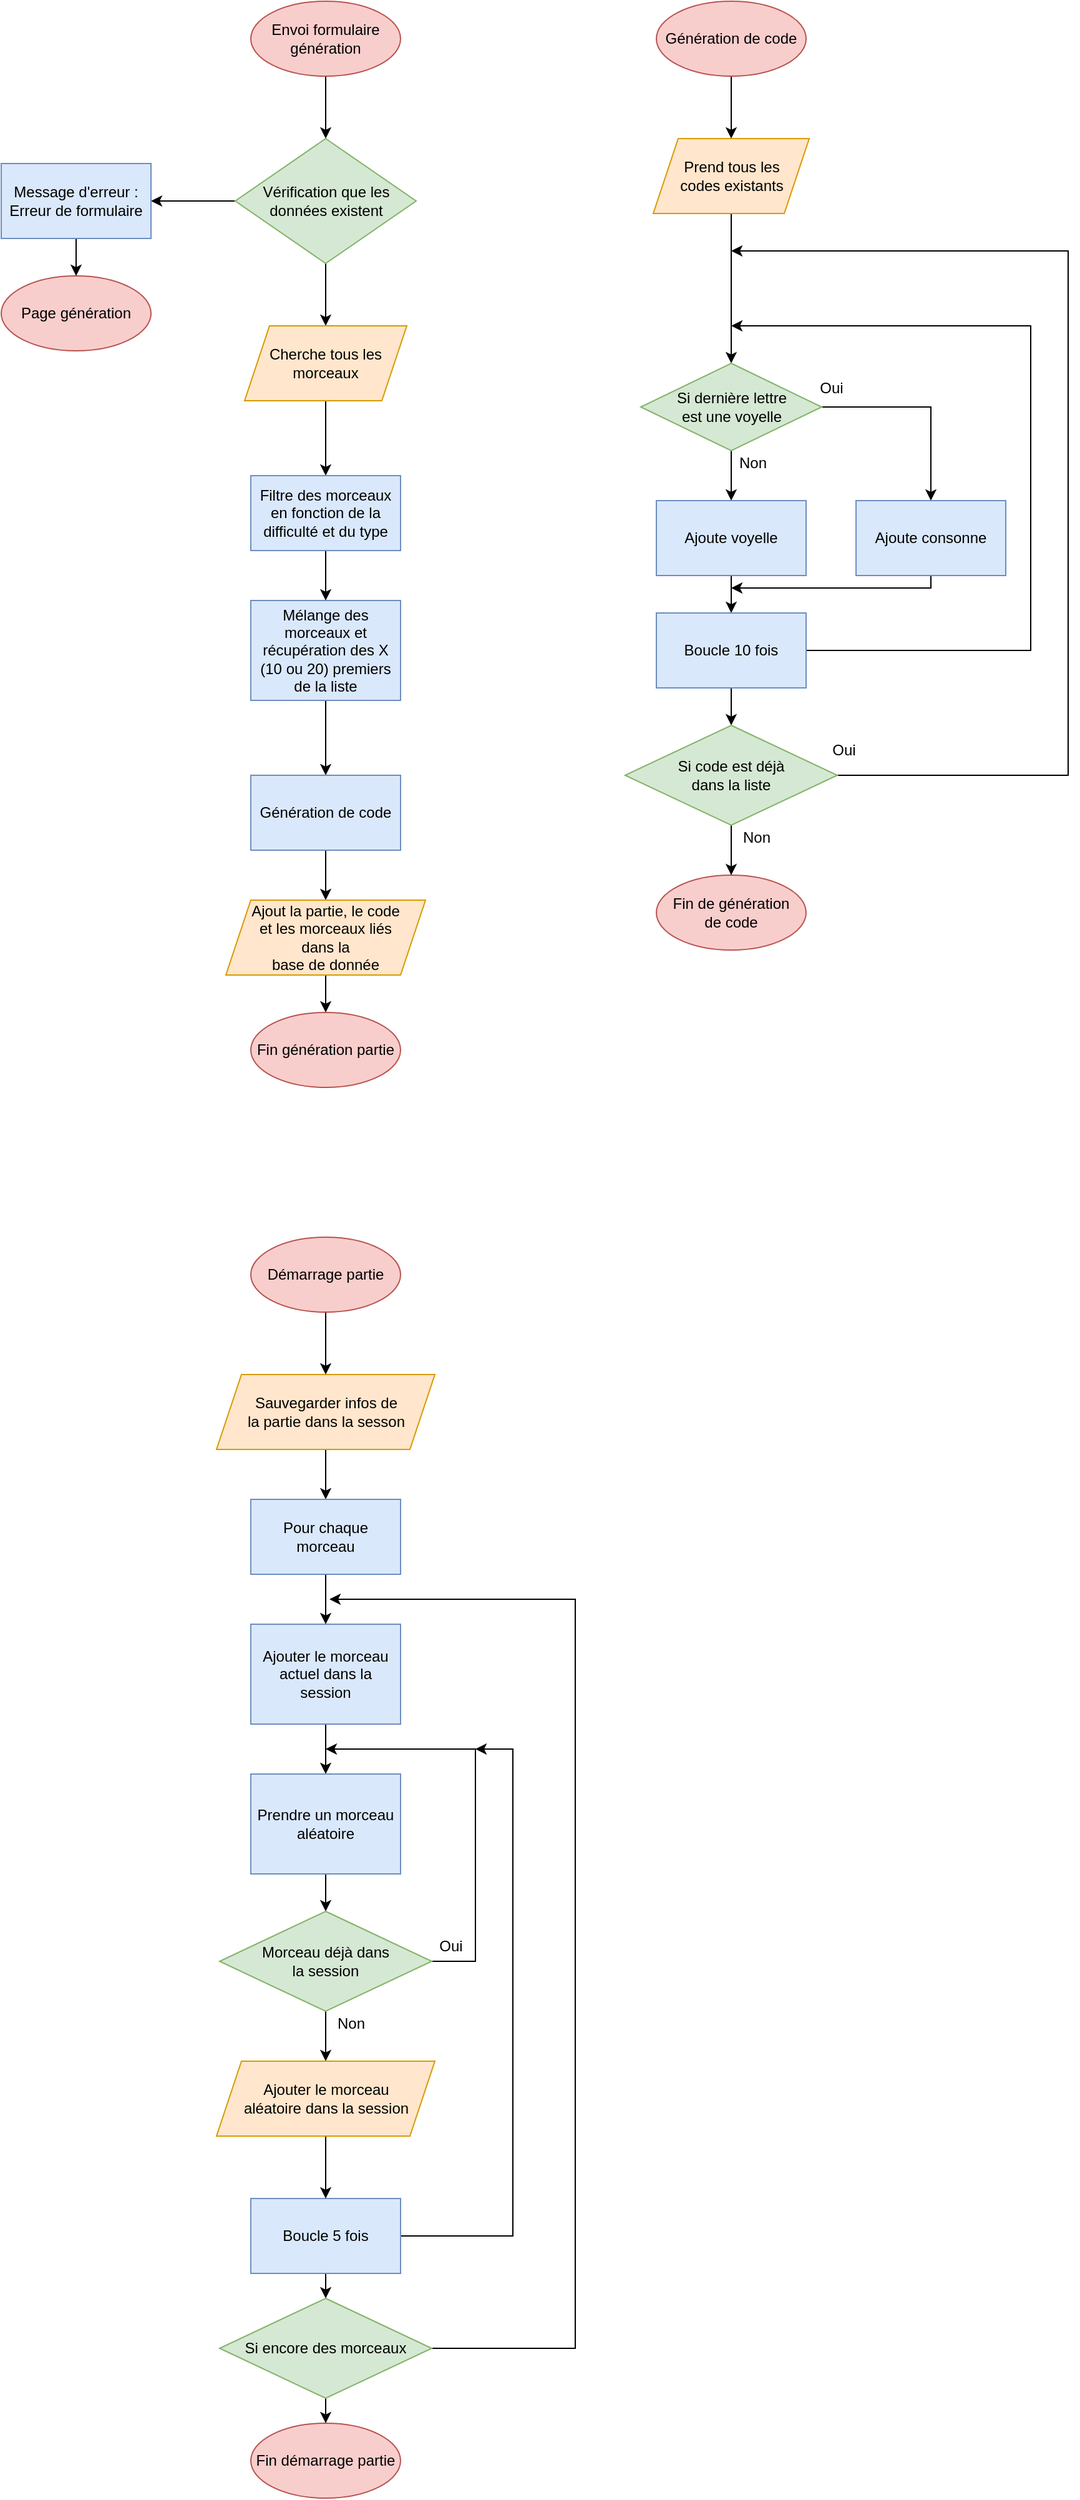 <mxfile version="14.6.13" type="device"><diagram id="AZ0pL0yeE31RmLNYWBjG" name="Page-1"><mxGraphModel dx="1660" dy="1000" grid="1" gridSize="10" guides="1" tooltips="1" connect="1" arrows="1" fold="1" page="1" pageScale="1" pageWidth="827" pageHeight="1169" math="0" shadow="0"><root><mxCell id="0"/><mxCell id="1" parent="0"/><mxCell id="qas8yCtFfubwU2n-jOo3-7" style="edgeStyle=orthogonalEdgeStyle;rounded=0;orthogonalLoop=1;jettySize=auto;html=1;exitX=0.5;exitY=1;exitDx=0;exitDy=0;entryX=0.5;entryY=0;entryDx=0;entryDy=0;" edge="1" parent="1" source="qas8yCtFfubwU2n-jOo3-1" target="qas8yCtFfubwU2n-jOo3-2"><mxGeometry relative="1" as="geometry"/></mxCell><mxCell id="qas8yCtFfubwU2n-jOo3-1" value="Envoi formulaire génération" style="ellipse;whiteSpace=wrap;html=1;fillColor=#f8cecc;strokeColor=#b85450;" vertex="1" parent="1"><mxGeometry x="300" y="50" width="120" height="60" as="geometry"/></mxCell><mxCell id="qas8yCtFfubwU2n-jOo3-5" style="edgeStyle=orthogonalEdgeStyle;rounded=0;orthogonalLoop=1;jettySize=auto;html=1;exitX=0;exitY=0.5;exitDx=0;exitDy=0;entryX=1;entryY=0.5;entryDx=0;entryDy=0;" edge="1" parent="1" source="qas8yCtFfubwU2n-jOo3-2" target="qas8yCtFfubwU2n-jOo3-4"><mxGeometry relative="1" as="geometry"/></mxCell><mxCell id="qas8yCtFfubwU2n-jOo3-9" style="edgeStyle=orthogonalEdgeStyle;rounded=0;orthogonalLoop=1;jettySize=auto;html=1;exitX=0.5;exitY=1;exitDx=0;exitDy=0;entryX=0.5;entryY=0;entryDx=0;entryDy=0;" edge="1" parent="1" source="qas8yCtFfubwU2n-jOo3-2" target="qas8yCtFfubwU2n-jOo3-8"><mxGeometry relative="1" as="geometry"/></mxCell><mxCell id="qas8yCtFfubwU2n-jOo3-2" value="Vérification que les données existent" style="rhombus;whiteSpace=wrap;html=1;fillColor=#d5e8d4;strokeColor=#82b366;" vertex="1" parent="1"><mxGeometry x="287.5" y="160" width="145" height="100" as="geometry"/></mxCell><mxCell id="qas8yCtFfubwU2n-jOo3-3" value="Page génération" style="ellipse;whiteSpace=wrap;html=1;fillColor=#f8cecc;strokeColor=#b85450;" vertex="1" parent="1"><mxGeometry x="100" y="270" width="120" height="60" as="geometry"/></mxCell><mxCell id="qas8yCtFfubwU2n-jOo3-6" style="edgeStyle=orthogonalEdgeStyle;rounded=0;orthogonalLoop=1;jettySize=auto;html=1;exitX=0.5;exitY=1;exitDx=0;exitDy=0;entryX=0.5;entryY=0;entryDx=0;entryDy=0;" edge="1" parent="1" source="qas8yCtFfubwU2n-jOo3-4" target="qas8yCtFfubwU2n-jOo3-3"><mxGeometry relative="1" as="geometry"/></mxCell><mxCell id="qas8yCtFfubwU2n-jOo3-4" value="Message d'erreur : Erreur de formulaire" style="rounded=0;whiteSpace=wrap;html=1;fillColor=#dae8fc;strokeColor=#6c8ebf;" vertex="1" parent="1"><mxGeometry x="100" y="180" width="120" height="60" as="geometry"/></mxCell><mxCell id="qas8yCtFfubwU2n-jOo3-11" style="edgeStyle=orthogonalEdgeStyle;rounded=0;orthogonalLoop=1;jettySize=auto;html=1;exitX=0.5;exitY=1;exitDx=0;exitDy=0;entryX=0.5;entryY=0;entryDx=0;entryDy=0;" edge="1" parent="1" source="qas8yCtFfubwU2n-jOo3-8" target="qas8yCtFfubwU2n-jOo3-10"><mxGeometry relative="1" as="geometry"/></mxCell><mxCell id="qas8yCtFfubwU2n-jOo3-8" value="Cherche tous les morceaux" style="shape=parallelogram;perimeter=parallelogramPerimeter;whiteSpace=wrap;html=1;fixedSize=1;fontStyle=0;fillColor=#ffe6cc;strokeColor=#d79b00;" vertex="1" parent="1"><mxGeometry x="295" y="310" width="130" height="60" as="geometry"/></mxCell><mxCell id="qas8yCtFfubwU2n-jOo3-45" style="edgeStyle=orthogonalEdgeStyle;rounded=0;orthogonalLoop=1;jettySize=auto;html=1;exitX=0.5;exitY=1;exitDx=0;exitDy=0;entryX=0.5;entryY=0;entryDx=0;entryDy=0;" edge="1" parent="1" source="qas8yCtFfubwU2n-jOo3-10" target="qas8yCtFfubwU2n-jOo3-12"><mxGeometry relative="1" as="geometry"/></mxCell><mxCell id="qas8yCtFfubwU2n-jOo3-10" value="Filtre des morceaux en fonction de la difficulté et du type" style="rounded=0;whiteSpace=wrap;html=1;fillColor=#dae8fc;strokeColor=#6c8ebf;" vertex="1" parent="1"><mxGeometry x="300" y="430" width="120" height="60" as="geometry"/></mxCell><mxCell id="qas8yCtFfubwU2n-jOo3-46" style="edgeStyle=orthogonalEdgeStyle;rounded=0;orthogonalLoop=1;jettySize=auto;html=1;exitX=0.5;exitY=1;exitDx=0;exitDy=0;entryX=0.5;entryY=0;entryDx=0;entryDy=0;" edge="1" parent="1" source="qas8yCtFfubwU2n-jOo3-12" target="qas8yCtFfubwU2n-jOo3-44"><mxGeometry relative="1" as="geometry"/></mxCell><mxCell id="qas8yCtFfubwU2n-jOo3-12" value="Mélange des morceaux et récupération des X (10 ou 20) premiers de la liste" style="rounded=0;whiteSpace=wrap;html=1;fillColor=#dae8fc;strokeColor=#6c8ebf;" vertex="1" parent="1"><mxGeometry x="300" y="530" width="120" height="80" as="geometry"/></mxCell><mxCell id="qas8yCtFfubwU2n-jOo3-37" style="edgeStyle=orthogonalEdgeStyle;rounded=0;orthogonalLoop=1;jettySize=auto;html=1;exitX=0.5;exitY=1;exitDx=0;exitDy=0;entryX=0.5;entryY=0;entryDx=0;entryDy=0;" edge="1" parent="1" source="qas8yCtFfubwU2n-jOo3-13" target="qas8yCtFfubwU2n-jOo3-17"><mxGeometry relative="1" as="geometry"/></mxCell><mxCell id="qas8yCtFfubwU2n-jOo3-13" value="Génération de code" style="ellipse;whiteSpace=wrap;html=1;fillColor=#f8cecc;strokeColor=#b85450;" vertex="1" parent="1"><mxGeometry x="625" y="50" width="120" height="60" as="geometry"/></mxCell><mxCell id="qas8yCtFfubwU2n-jOo3-14" value="&lt;div&gt;Fin de génération &lt;br&gt;&lt;/div&gt;&lt;div&gt;de code&lt;/div&gt;" style="ellipse;whiteSpace=wrap;html=1;fillColor=#f8cecc;strokeColor=#b85450;" vertex="1" parent="1"><mxGeometry x="625" y="750" width="120" height="60" as="geometry"/></mxCell><mxCell id="qas8yCtFfubwU2n-jOo3-33" style="edgeStyle=orthogonalEdgeStyle;rounded=0;orthogonalLoop=1;jettySize=auto;html=1;exitX=0.5;exitY=1;exitDx=0;exitDy=0;entryX=0.5;entryY=0;entryDx=0;entryDy=0;" edge="1" parent="1" source="qas8yCtFfubwU2n-jOo3-17" target="qas8yCtFfubwU2n-jOo3-18"><mxGeometry relative="1" as="geometry"/></mxCell><mxCell id="qas8yCtFfubwU2n-jOo3-17" value="&lt;div&gt;Prend tous les &lt;br&gt;&lt;/div&gt;&lt;div&gt;codes existants&lt;/div&gt;" style="shape=parallelogram;perimeter=parallelogramPerimeter;whiteSpace=wrap;html=1;fixedSize=1;fontStyle=0;fillColor=#ffe6cc;strokeColor=#d79b00;" vertex="1" parent="1"><mxGeometry x="622.5" y="160" width="125" height="60" as="geometry"/></mxCell><mxCell id="qas8yCtFfubwU2n-jOo3-22" style="edgeStyle=orthogonalEdgeStyle;rounded=0;orthogonalLoop=1;jettySize=auto;html=1;exitX=1;exitY=0.5;exitDx=0;exitDy=0;entryX=0.5;entryY=0;entryDx=0;entryDy=0;" edge="1" parent="1" source="qas8yCtFfubwU2n-jOo3-18" target="qas8yCtFfubwU2n-jOo3-21"><mxGeometry relative="1" as="geometry"/></mxCell><mxCell id="qas8yCtFfubwU2n-jOo3-23" style="edgeStyle=orthogonalEdgeStyle;rounded=0;orthogonalLoop=1;jettySize=auto;html=1;exitX=0.5;exitY=1;exitDx=0;exitDy=0;entryX=0.5;entryY=0;entryDx=0;entryDy=0;" edge="1" parent="1" source="qas8yCtFfubwU2n-jOo3-18" target="qas8yCtFfubwU2n-jOo3-20"><mxGeometry relative="1" as="geometry"/></mxCell><mxCell id="qas8yCtFfubwU2n-jOo3-18" value="&lt;div&gt;Si dernière lettre &lt;br&gt;&lt;/div&gt;&lt;div&gt;est une voyelle&lt;/div&gt;" style="rhombus;whiteSpace=wrap;html=1;fillColor=#d5e8d4;strokeColor=#82b366;" vertex="1" parent="1"><mxGeometry x="612.5" y="340" width="145" height="70" as="geometry"/></mxCell><mxCell id="qas8yCtFfubwU2n-jOo3-36" style="edgeStyle=orthogonalEdgeStyle;rounded=0;orthogonalLoop=1;jettySize=auto;html=1;exitX=0.5;exitY=1;exitDx=0;exitDy=0;entryX=0.5;entryY=0;entryDx=0;entryDy=0;" edge="1" parent="1" source="qas8yCtFfubwU2n-jOo3-20" target="qas8yCtFfubwU2n-jOo3-29"><mxGeometry relative="1" as="geometry"/></mxCell><mxCell id="qas8yCtFfubwU2n-jOo3-20" value="Ajoute voyelle" style="rounded=0;whiteSpace=wrap;html=1;fillColor=#dae8fc;strokeColor=#6c8ebf;" vertex="1" parent="1"><mxGeometry x="625" y="450" width="120" height="60" as="geometry"/></mxCell><mxCell id="qas8yCtFfubwU2n-jOo3-31" style="edgeStyle=orthogonalEdgeStyle;rounded=0;orthogonalLoop=1;jettySize=auto;html=1;exitX=0.5;exitY=1;exitDx=0;exitDy=0;" edge="1" parent="1" source="qas8yCtFfubwU2n-jOo3-21"><mxGeometry relative="1" as="geometry"><mxPoint x="685" y="520" as="targetPoint"/><Array as="points"><mxPoint x="845" y="520"/></Array></mxGeometry></mxCell><mxCell id="qas8yCtFfubwU2n-jOo3-21" value="Ajoute consonne" style="rounded=0;whiteSpace=wrap;html=1;fillColor=#dae8fc;strokeColor=#6c8ebf;" vertex="1" parent="1"><mxGeometry x="785" y="450" width="120" height="60" as="geometry"/></mxCell><mxCell id="qas8yCtFfubwU2n-jOo3-24" value="Non" style="text;html=1;align=center;verticalAlign=middle;resizable=0;points=[];autosize=1;strokeColor=none;" vertex="1" parent="1"><mxGeometry x="682" y="410" width="40" height="20" as="geometry"/></mxCell><mxCell id="qas8yCtFfubwU2n-jOo3-25" value="Oui" style="text;html=1;align=center;verticalAlign=middle;resizable=0;points=[];autosize=1;strokeColor=none;" vertex="1" parent="1"><mxGeometry x="750" y="350" width="30" height="20" as="geometry"/></mxCell><mxCell id="qas8yCtFfubwU2n-jOo3-32" style="edgeStyle=orthogonalEdgeStyle;rounded=0;orthogonalLoop=1;jettySize=auto;html=1;exitX=1;exitY=0.5;exitDx=0;exitDy=0;" edge="1" parent="1" source="qas8yCtFfubwU2n-jOo3-29"><mxGeometry relative="1" as="geometry"><mxPoint x="685" y="310" as="targetPoint"/><Array as="points"><mxPoint x="925" y="570"/><mxPoint x="925" y="310"/></Array></mxGeometry></mxCell><mxCell id="qas8yCtFfubwU2n-jOo3-43" style="edgeStyle=orthogonalEdgeStyle;rounded=0;orthogonalLoop=1;jettySize=auto;html=1;exitX=0.5;exitY=1;exitDx=0;exitDy=0;entryX=0.5;entryY=0;entryDx=0;entryDy=0;" edge="1" parent="1" source="qas8yCtFfubwU2n-jOo3-29" target="qas8yCtFfubwU2n-jOo3-34"><mxGeometry relative="1" as="geometry"/></mxCell><mxCell id="qas8yCtFfubwU2n-jOo3-29" value="Boucle 10 fois" style="rounded=0;whiteSpace=wrap;html=1;fillColor=#dae8fc;strokeColor=#6c8ebf;" vertex="1" parent="1"><mxGeometry x="625" y="540" width="120" height="60" as="geometry"/></mxCell><mxCell id="qas8yCtFfubwU2n-jOo3-35" style="edgeStyle=orthogonalEdgeStyle;rounded=0;orthogonalLoop=1;jettySize=auto;html=1;exitX=1;exitY=0.5;exitDx=0;exitDy=0;" edge="1" parent="1" source="qas8yCtFfubwU2n-jOo3-34"><mxGeometry relative="1" as="geometry"><mxPoint x="685" y="250" as="targetPoint"/><Array as="points"><mxPoint x="955" y="670"/><mxPoint x="955" y="250"/></Array></mxGeometry></mxCell><mxCell id="qas8yCtFfubwU2n-jOo3-41" style="edgeStyle=orthogonalEdgeStyle;rounded=0;orthogonalLoop=1;jettySize=auto;html=1;exitX=0.5;exitY=1;exitDx=0;exitDy=0;entryX=0.5;entryY=0;entryDx=0;entryDy=0;" edge="1" parent="1" source="qas8yCtFfubwU2n-jOo3-34" target="qas8yCtFfubwU2n-jOo3-14"><mxGeometry relative="1" as="geometry"/></mxCell><mxCell id="qas8yCtFfubwU2n-jOo3-34" value="&lt;div&gt;Si code est déjà &lt;br&gt;&lt;/div&gt;&lt;div&gt;dans la liste&lt;/div&gt;" style="rhombus;whiteSpace=wrap;html=1;fillColor=#d5e8d4;strokeColor=#82b366;" vertex="1" parent="1"><mxGeometry x="600" y="630" width="170" height="80" as="geometry"/></mxCell><mxCell id="qas8yCtFfubwU2n-jOo3-39" value="Oui" style="text;html=1;align=center;verticalAlign=middle;resizable=0;points=[];autosize=1;strokeColor=none;" vertex="1" parent="1"><mxGeometry x="760" y="640" width="30" height="20" as="geometry"/></mxCell><mxCell id="qas8yCtFfubwU2n-jOo3-40" value="Non" style="text;html=1;align=center;verticalAlign=middle;resizable=0;points=[];autosize=1;strokeColor=none;" vertex="1" parent="1"><mxGeometry x="685" y="710" width="40" height="20" as="geometry"/></mxCell><mxCell id="qas8yCtFfubwU2n-jOo3-48" style="edgeStyle=orthogonalEdgeStyle;rounded=0;orthogonalLoop=1;jettySize=auto;html=1;exitX=0.5;exitY=1;exitDx=0;exitDy=0;entryX=0.5;entryY=0;entryDx=0;entryDy=0;" edge="1" parent="1" source="qas8yCtFfubwU2n-jOo3-44" target="qas8yCtFfubwU2n-jOo3-47"><mxGeometry relative="1" as="geometry"/></mxCell><mxCell id="qas8yCtFfubwU2n-jOo3-44" value="Génération de code" style="rounded=0;whiteSpace=wrap;html=1;fillColor=#dae8fc;strokeColor=#6c8ebf;" vertex="1" parent="1"><mxGeometry x="300" y="670" width="120" height="60" as="geometry"/></mxCell><mxCell id="qas8yCtFfubwU2n-jOo3-50" style="edgeStyle=orthogonalEdgeStyle;rounded=0;orthogonalLoop=1;jettySize=auto;html=1;exitX=0.5;exitY=1;exitDx=0;exitDy=0;entryX=0.5;entryY=0;entryDx=0;entryDy=0;" edge="1" parent="1" source="qas8yCtFfubwU2n-jOo3-47" target="qas8yCtFfubwU2n-jOo3-49"><mxGeometry relative="1" as="geometry"/></mxCell><mxCell id="qas8yCtFfubwU2n-jOo3-47" value="&lt;div&gt;Ajout la partie, le code &lt;br&gt;&lt;/div&gt;&lt;div&gt;et les morceaux liés &lt;br&gt;&lt;/div&gt;&lt;div&gt;dans la &lt;br&gt;&lt;/div&gt;&lt;div&gt;base de donnée&lt;/div&gt;" style="shape=parallelogram;perimeter=parallelogramPerimeter;whiteSpace=wrap;html=1;fixedSize=1;fillColor=#ffe6cc;strokeColor=#d79b00;" vertex="1" parent="1"><mxGeometry x="280" y="770" width="160" height="60" as="geometry"/></mxCell><mxCell id="qas8yCtFfubwU2n-jOo3-49" value="Fin génération partie" style="ellipse;whiteSpace=wrap;html=1;fillColor=#f8cecc;strokeColor=#b85450;" vertex="1" parent="1"><mxGeometry x="300" y="860" width="120" height="60" as="geometry"/></mxCell><mxCell id="qas8yCtFfubwU2n-jOo3-51" style="edgeStyle=orthogonalEdgeStyle;rounded=0;orthogonalLoop=1;jettySize=auto;html=1;exitX=0.5;exitY=1;exitDx=0;exitDy=0;entryX=0.5;entryY=0;entryDx=0;entryDy=0;" edge="1" parent="1" source="qas8yCtFfubwU2n-jOo3-52" target="qas8yCtFfubwU2n-jOo3-60"><mxGeometry relative="1" as="geometry"><mxPoint x="360" y="1140" as="targetPoint"/></mxGeometry></mxCell><mxCell id="qas8yCtFfubwU2n-jOo3-52" value="Démarrage partie" style="ellipse;whiteSpace=wrap;html=1;fillColor=#f8cecc;strokeColor=#b85450;" vertex="1" parent="1"><mxGeometry x="300" y="1040" width="120" height="60" as="geometry"/></mxCell><mxCell id="qas8yCtFfubwU2n-jOo3-109" style="edgeStyle=orthogonalEdgeStyle;rounded=0;orthogonalLoop=1;jettySize=auto;html=1;exitX=0.5;exitY=1;exitDx=0;exitDy=0;entryX=0.5;entryY=0;entryDx=0;entryDy=0;" edge="1" parent="1" source="qas8yCtFfubwU2n-jOo3-60" target="qas8yCtFfubwU2n-jOo3-62"><mxGeometry relative="1" as="geometry"/></mxCell><mxCell id="qas8yCtFfubwU2n-jOo3-60" value="&lt;div&gt;Sauvegarder infos de &lt;br&gt;&lt;/div&gt;&lt;div&gt;la partie dans la sesson&lt;/div&gt;" style="shape=parallelogram;perimeter=parallelogramPerimeter;whiteSpace=wrap;html=1;fixedSize=1;fontStyle=0;fillColor=#ffe6cc;strokeColor=#d79b00;" vertex="1" parent="1"><mxGeometry x="272.5" y="1150" width="175" height="60" as="geometry"/></mxCell><mxCell id="qas8yCtFfubwU2n-jOo3-99" style="edgeStyle=orthogonalEdgeStyle;rounded=0;orthogonalLoop=1;jettySize=auto;html=1;exitX=0.5;exitY=1;exitDx=0;exitDy=0;entryX=0.5;entryY=0;entryDx=0;entryDy=0;" edge="1" parent="1" source="qas8yCtFfubwU2n-jOo3-62" target="qas8yCtFfubwU2n-jOo3-64"><mxGeometry relative="1" as="geometry"/></mxCell><mxCell id="qas8yCtFfubwU2n-jOo3-62" value="Pour chaque morceau" style="rounded=0;whiteSpace=wrap;html=1;fillColor=#dae8fc;strokeColor=#6c8ebf;" vertex="1" parent="1"><mxGeometry x="300" y="1250" width="120" height="60" as="geometry"/></mxCell><mxCell id="qas8yCtFfubwU2n-jOo3-100" style="edgeStyle=orthogonalEdgeStyle;rounded=0;orthogonalLoop=1;jettySize=auto;html=1;exitX=0.5;exitY=1;exitDx=0;exitDy=0;entryX=0.5;entryY=0;entryDx=0;entryDy=0;" edge="1" parent="1" source="qas8yCtFfubwU2n-jOo3-64" target="qas8yCtFfubwU2n-jOo3-94"><mxGeometry relative="1" as="geometry"/></mxCell><mxCell id="qas8yCtFfubwU2n-jOo3-64" value="Ajouter le morceau actuel dans la session" style="rounded=0;whiteSpace=wrap;html=1;fillColor=#dae8fc;strokeColor=#6c8ebf;" vertex="1" parent="1"><mxGeometry x="300" y="1350" width="120" height="80" as="geometry"/></mxCell><mxCell id="qas8yCtFfubwU2n-jOo3-91" value="Fin démarrage partie" style="ellipse;whiteSpace=wrap;html=1;fillColor=#f8cecc;strokeColor=#b85450;" vertex="1" parent="1"><mxGeometry x="300" y="1990" width="120" height="60" as="geometry"/></mxCell><mxCell id="qas8yCtFfubwU2n-jOo3-106" style="edgeStyle=orthogonalEdgeStyle;rounded=0;orthogonalLoop=1;jettySize=auto;html=1;exitX=1;exitY=0.5;exitDx=0;exitDy=0;" edge="1" parent="1" source="qas8yCtFfubwU2n-jOo3-93"><mxGeometry relative="1" as="geometry"><mxPoint x="480" y="1450" as="targetPoint"/><Array as="points"><mxPoint x="510" y="1840"/><mxPoint x="510" y="1450"/></Array></mxGeometry></mxCell><mxCell id="qas8yCtFfubwU2n-jOo3-110" style="edgeStyle=orthogonalEdgeStyle;rounded=0;orthogonalLoop=1;jettySize=auto;html=1;exitX=0.5;exitY=1;exitDx=0;exitDy=0;entryX=0.5;entryY=0;entryDx=0;entryDy=0;" edge="1" parent="1" source="qas8yCtFfubwU2n-jOo3-93" target="qas8yCtFfubwU2n-jOo3-107"><mxGeometry relative="1" as="geometry"/></mxCell><mxCell id="qas8yCtFfubwU2n-jOo3-93" value="Boucle 5 fois" style="rounded=0;whiteSpace=wrap;html=1;fillColor=#dae8fc;strokeColor=#6c8ebf;" vertex="1" parent="1"><mxGeometry x="300" y="1810" width="120" height="60" as="geometry"/></mxCell><mxCell id="qas8yCtFfubwU2n-jOo3-101" style="edgeStyle=orthogonalEdgeStyle;rounded=0;orthogonalLoop=1;jettySize=auto;html=1;exitX=0.5;exitY=1;exitDx=0;exitDy=0;entryX=0.5;entryY=0;entryDx=0;entryDy=0;" edge="1" parent="1" source="qas8yCtFfubwU2n-jOo3-94" target="qas8yCtFfubwU2n-jOo3-95"><mxGeometry relative="1" as="geometry"/></mxCell><mxCell id="qas8yCtFfubwU2n-jOo3-94" value="Prendre un morceau aléatoire" style="rounded=0;whiteSpace=wrap;html=1;fillColor=#dae8fc;strokeColor=#6c8ebf;" vertex="1" parent="1"><mxGeometry x="300" y="1470" width="120" height="80" as="geometry"/></mxCell><mxCell id="qas8yCtFfubwU2n-jOo3-102" style="edgeStyle=orthogonalEdgeStyle;rounded=0;orthogonalLoop=1;jettySize=auto;html=1;exitX=0.5;exitY=1;exitDx=0;exitDy=0;entryX=0.5;entryY=0;entryDx=0;entryDy=0;" edge="1" parent="1" source="qas8yCtFfubwU2n-jOo3-95" target="qas8yCtFfubwU2n-jOo3-112"><mxGeometry relative="1" as="geometry"><mxPoint x="360.0" y="1700" as="targetPoint"/></mxGeometry></mxCell><mxCell id="qas8yCtFfubwU2n-jOo3-104" style="edgeStyle=orthogonalEdgeStyle;rounded=0;orthogonalLoop=1;jettySize=auto;html=1;exitX=1;exitY=0.5;exitDx=0;exitDy=0;" edge="1" parent="1" source="qas8yCtFfubwU2n-jOo3-95"><mxGeometry relative="1" as="geometry"><mxPoint x="360" y="1450" as="targetPoint"/><Array as="points"><mxPoint x="480" y="1620"/><mxPoint x="480" y="1450"/></Array></mxGeometry></mxCell><mxCell id="qas8yCtFfubwU2n-jOo3-95" value="&lt;div&gt;Morceau déjà dans &lt;br&gt;&lt;/div&gt;&lt;div&gt;la session&lt;/div&gt;" style="rhombus;whiteSpace=wrap;html=1;fillColor=#d5e8d4;strokeColor=#82b366;" vertex="1" parent="1"><mxGeometry x="275" y="1580" width="170" height="80" as="geometry"/></mxCell><mxCell id="qas8yCtFfubwU2n-jOo3-103" style="edgeStyle=orthogonalEdgeStyle;rounded=0;orthogonalLoop=1;jettySize=auto;html=1;exitX=0.5;exitY=1;exitDx=0;exitDy=0;entryX=0.5;entryY=0;entryDx=0;entryDy=0;" edge="1" parent="1" source="qas8yCtFfubwU2n-jOo3-112" target="qas8yCtFfubwU2n-jOo3-93"><mxGeometry relative="1" as="geometry"><mxPoint x="360.0" y="1780" as="sourcePoint"/></mxGeometry></mxCell><mxCell id="qas8yCtFfubwU2n-jOo3-97" value="Non" style="text;html=1;align=center;verticalAlign=middle;resizable=0;points=[];autosize=1;strokeColor=none;" vertex="1" parent="1"><mxGeometry x="360" y="1660" width="40" height="20" as="geometry"/></mxCell><mxCell id="qas8yCtFfubwU2n-jOo3-98" value="Oui" style="text;html=1;align=center;verticalAlign=middle;resizable=0;points=[];autosize=1;strokeColor=none;" vertex="1" parent="1"><mxGeometry x="445" y="1598" width="30" height="20" as="geometry"/></mxCell><mxCell id="qas8yCtFfubwU2n-jOo3-108" style="edgeStyle=orthogonalEdgeStyle;rounded=0;orthogonalLoop=1;jettySize=auto;html=1;exitX=1;exitY=0.5;exitDx=0;exitDy=0;" edge="1" parent="1" source="qas8yCtFfubwU2n-jOo3-107"><mxGeometry relative="1" as="geometry"><mxPoint x="363" y="1330" as="targetPoint"/><Array as="points"><mxPoint x="560" y="1930"/><mxPoint x="560" y="1330"/></Array></mxGeometry></mxCell><mxCell id="qas8yCtFfubwU2n-jOo3-111" style="edgeStyle=orthogonalEdgeStyle;rounded=0;orthogonalLoop=1;jettySize=auto;html=1;exitX=0.5;exitY=1;exitDx=0;exitDy=0;entryX=0.5;entryY=0;entryDx=0;entryDy=0;" edge="1" parent="1" source="qas8yCtFfubwU2n-jOo3-107" target="qas8yCtFfubwU2n-jOo3-91"><mxGeometry relative="1" as="geometry"/></mxCell><mxCell id="qas8yCtFfubwU2n-jOo3-107" value="Si encore des morceaux" style="rhombus;whiteSpace=wrap;html=1;fillColor=#d5e8d4;strokeColor=#82b366;" vertex="1" parent="1"><mxGeometry x="275" y="1890" width="170" height="80" as="geometry"/></mxCell><mxCell id="qas8yCtFfubwU2n-jOo3-112" value="&lt;div&gt;Ajouter le morceau &lt;br&gt;&lt;/div&gt;&lt;div&gt;aléatoire dans la session&lt;/div&gt;" style="shape=parallelogram;perimeter=parallelogramPerimeter;whiteSpace=wrap;html=1;fixedSize=1;fontStyle=0;fillColor=#ffe6cc;strokeColor=#d79b00;" vertex="1" parent="1"><mxGeometry x="272.5" y="1700" width="175" height="60" as="geometry"/></mxCell></root></mxGraphModel></diagram></mxfile>